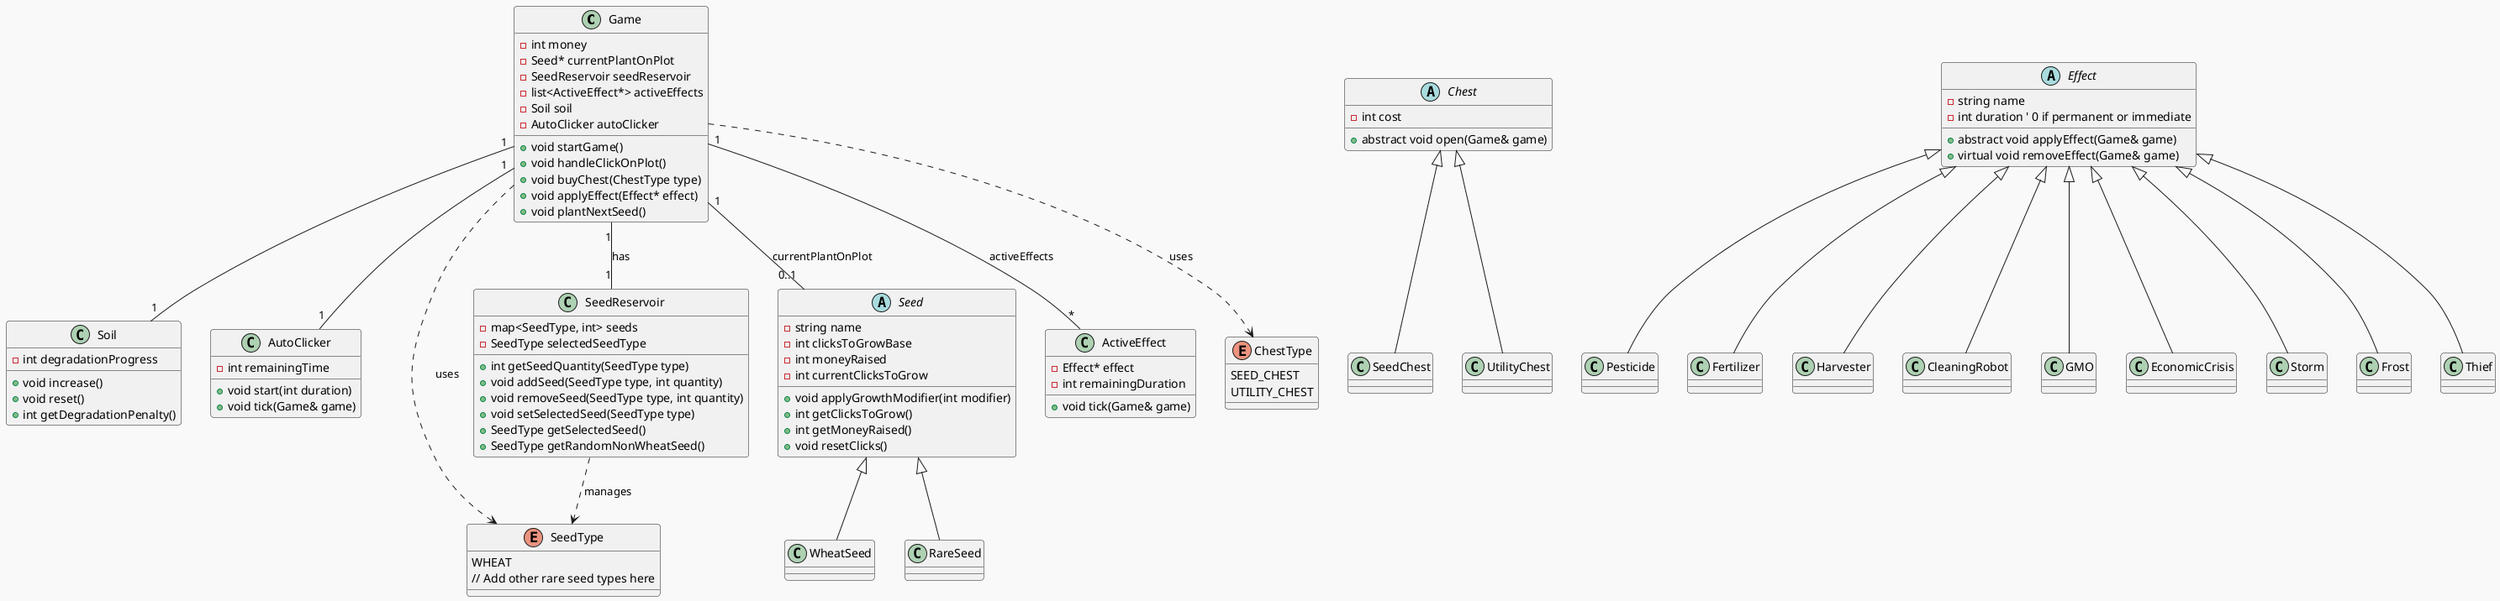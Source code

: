 @startuml
!theme mars

' === Entités principales du jeu ===

class Game {
  - int money
  - Seed* currentPlantOnPlot
  - SeedReservoir seedReservoir
  - list<ActiveEffect*> activeEffects
  - Soil soil
  - AutoClicker autoClicker
  + void startGame()
  + void handleClickOnPlot()
  + void buyChest(ChestType type)
  + void applyEffect(Effect* effect)
  + void plantNextSeed()
}

class Soil {
  - int degradationProgress
  + void increase()
  + void reset()
  + int getDegradationPenalty()
}

class AutoClicker {
  - int remainingTime
  + void start(int duration)
  + void tick(Game& game)
}

class SeedReservoir {
  - map<SeedType, int> seeds
  - SeedType selectedSeedType
  + int getSeedQuantity(SeedType type)
  + void addSeed(SeedType type, int quantity)
  + void removeSeed(SeedType type, int quantity)
  + void setSelectedSeed(SeedType type)
  + SeedType getSelectedSeed()
  + SeedType getRandomNonWheatSeed()
}

' === Graine ===

abstract class Seed {
  - string name
  - int clicksToGrowBase
  - int moneyRaised
  - int currentClicksToGrow
  + void applyGrowthModifier(int modifier)
  + int getClicksToGrow()
  + int getMoneyRaised()
  + void resetClicks()
}

class WheatSeed
class RareSeed

Seed <|-- WheatSeed
Seed <|-- RareSeed

' === Coffres ===

abstract class Chest {
  - int cost
  + abstract void open(Game& game)
}

class SeedChest
class UtilityChest

Chest <|-- SeedChest
Chest <|-- UtilityChest

' === Effets génériques (utilitaires ou malus) ===

abstract class Effect {
  - string name
  - int duration ' 0 if permanent or immediate
  + abstract void applyEffect(Game& game)
  + virtual void removeEffect(Game& game)
}

class ActiveEffect {
  - Effect* effect
  - int remainingDuration
  + void tick(Game& game)
}

' Utilitaires

class Pesticide
class Fertilizer
class Harvester
class CleaningRobot
class GMO
class EconomicCrisis

Effect <|-- Pesticide
Effect <|-- Fertilizer
Effect <|-- Harvester
Effect <|-- CleaningRobot
Effect <|-- GMO
Effect <|-- EconomicCrisis

' Malus

class Storm
class Frost
class Thief

Effect <|-- Storm
Effect <|-- Frost
Effect <|-- Thief

' === Énumérations ===

enum SeedType {
  WHEAT
  // Add other rare seed types here
}

enum ChestType {
  SEED_CHEST
  UTILITY_CHEST
}

' === Relations ===

Game "1" -- "1" SeedReservoir : has
Game "1" -- "0..1" Seed : currentPlantOnPlot
Game "1" -- "*" ActiveEffect : activeEffects
Game "1" -- "1" Soil
Game "1" -- "1" AutoClicker

SeedReservoir ..> SeedType : manages
Game ..> ChestType : uses
Game ..> SeedType : uses

@enduml

